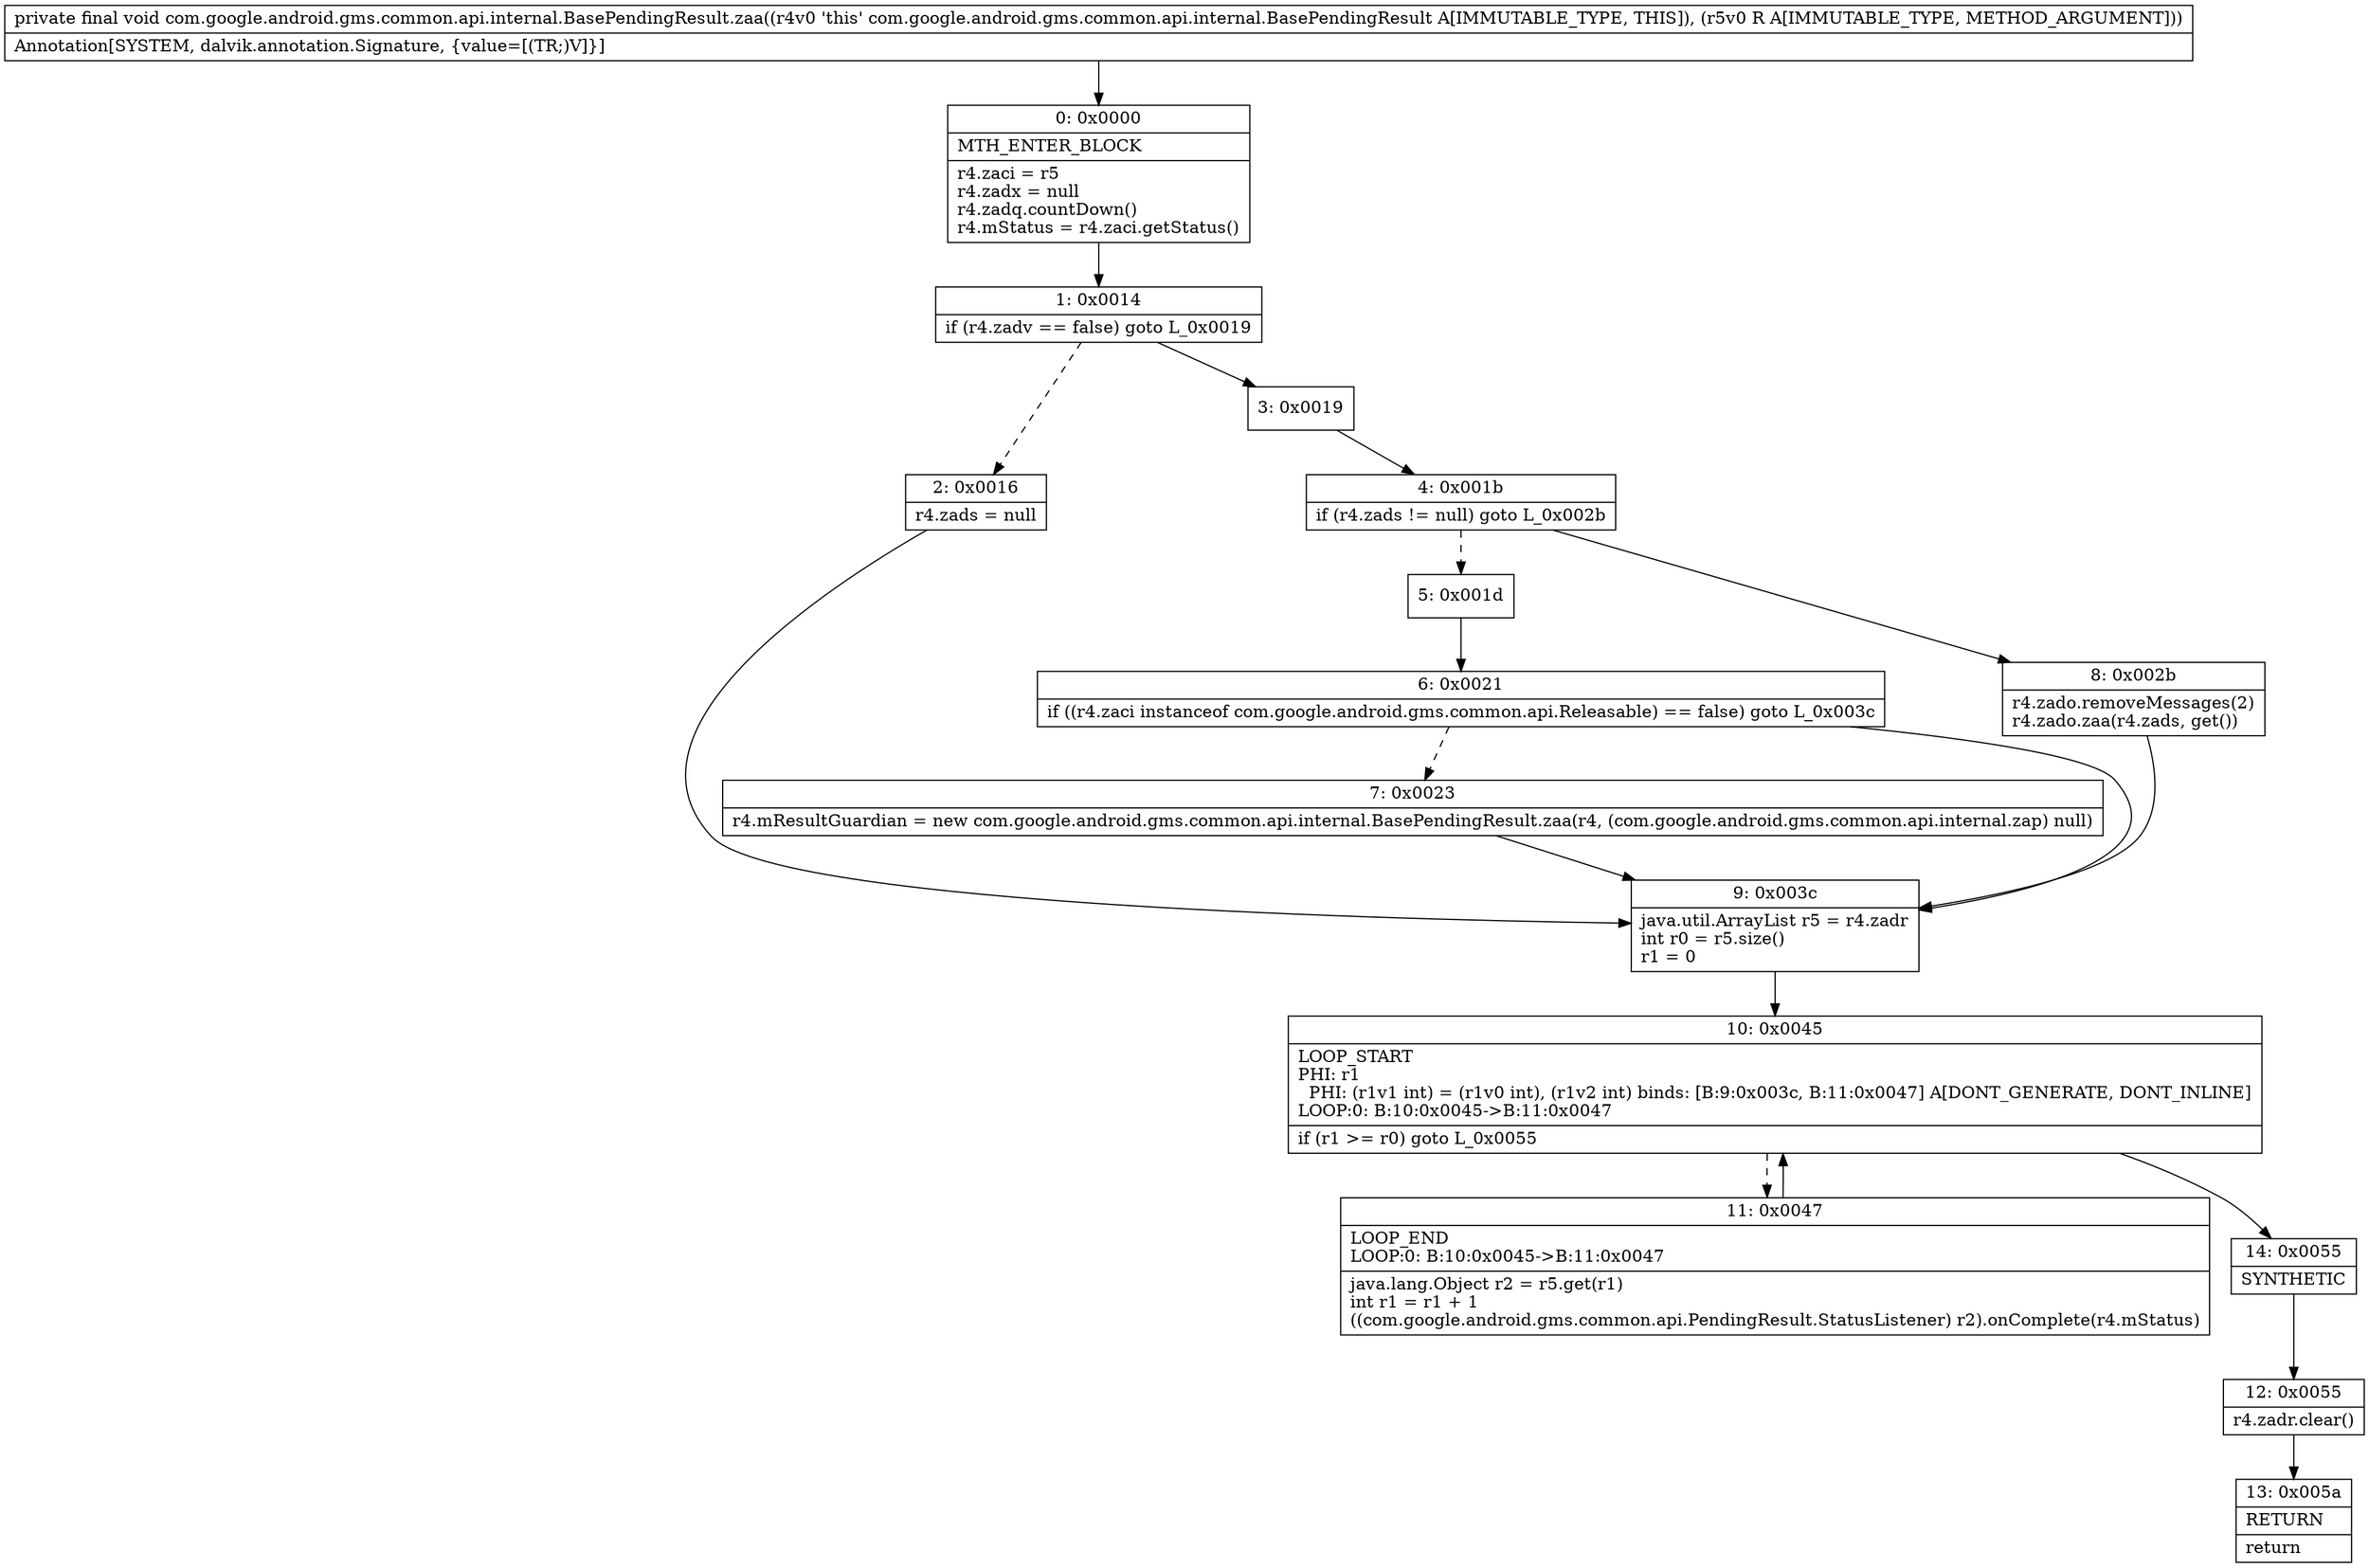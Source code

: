digraph "CFG forcom.google.android.gms.common.api.internal.BasePendingResult.zaa(Lcom\/google\/android\/gms\/common\/api\/Result;)V" {
Node_0 [shape=record,label="{0\:\ 0x0000|MTH_ENTER_BLOCK\l|r4.zaci = r5\lr4.zadx = null\lr4.zadq.countDown()\lr4.mStatus = r4.zaci.getStatus()\l}"];
Node_1 [shape=record,label="{1\:\ 0x0014|if (r4.zadv == false) goto L_0x0019\l}"];
Node_2 [shape=record,label="{2\:\ 0x0016|r4.zads = null\l}"];
Node_3 [shape=record,label="{3\:\ 0x0019}"];
Node_4 [shape=record,label="{4\:\ 0x001b|if (r4.zads != null) goto L_0x002b\l}"];
Node_5 [shape=record,label="{5\:\ 0x001d}"];
Node_6 [shape=record,label="{6\:\ 0x0021|if ((r4.zaci instanceof com.google.android.gms.common.api.Releasable) == false) goto L_0x003c\l}"];
Node_7 [shape=record,label="{7\:\ 0x0023|r4.mResultGuardian = new com.google.android.gms.common.api.internal.BasePendingResult.zaa(r4, (com.google.android.gms.common.api.internal.zap) null)\l}"];
Node_8 [shape=record,label="{8\:\ 0x002b|r4.zado.removeMessages(2)\lr4.zado.zaa(r4.zads, get())\l}"];
Node_9 [shape=record,label="{9\:\ 0x003c|java.util.ArrayList r5 = r4.zadr\lint r0 = r5.size()\lr1 = 0\l}"];
Node_10 [shape=record,label="{10\:\ 0x0045|LOOP_START\lPHI: r1 \l  PHI: (r1v1 int) = (r1v0 int), (r1v2 int) binds: [B:9:0x003c, B:11:0x0047] A[DONT_GENERATE, DONT_INLINE]\lLOOP:0: B:10:0x0045\-\>B:11:0x0047\l|if (r1 \>= r0) goto L_0x0055\l}"];
Node_11 [shape=record,label="{11\:\ 0x0047|LOOP_END\lLOOP:0: B:10:0x0045\-\>B:11:0x0047\l|java.lang.Object r2 = r5.get(r1)\lint r1 = r1 + 1\l((com.google.android.gms.common.api.PendingResult.StatusListener) r2).onComplete(r4.mStatus)\l}"];
Node_12 [shape=record,label="{12\:\ 0x0055|r4.zadr.clear()\l}"];
Node_13 [shape=record,label="{13\:\ 0x005a|RETURN\l|return\l}"];
Node_14 [shape=record,label="{14\:\ 0x0055|SYNTHETIC\l}"];
MethodNode[shape=record,label="{private final void com.google.android.gms.common.api.internal.BasePendingResult.zaa((r4v0 'this' com.google.android.gms.common.api.internal.BasePendingResult A[IMMUTABLE_TYPE, THIS]), (r5v0 R A[IMMUTABLE_TYPE, METHOD_ARGUMENT]))  | Annotation[SYSTEM, dalvik.annotation.Signature, \{value=[(TR;)V]\}]\l}"];
MethodNode -> Node_0;
Node_0 -> Node_1;
Node_1 -> Node_2[style=dashed];
Node_1 -> Node_3;
Node_2 -> Node_9;
Node_3 -> Node_4;
Node_4 -> Node_5[style=dashed];
Node_4 -> Node_8;
Node_5 -> Node_6;
Node_6 -> Node_7[style=dashed];
Node_6 -> Node_9;
Node_7 -> Node_9;
Node_8 -> Node_9;
Node_9 -> Node_10;
Node_10 -> Node_11[style=dashed];
Node_10 -> Node_14;
Node_11 -> Node_10;
Node_12 -> Node_13;
Node_14 -> Node_12;
}

